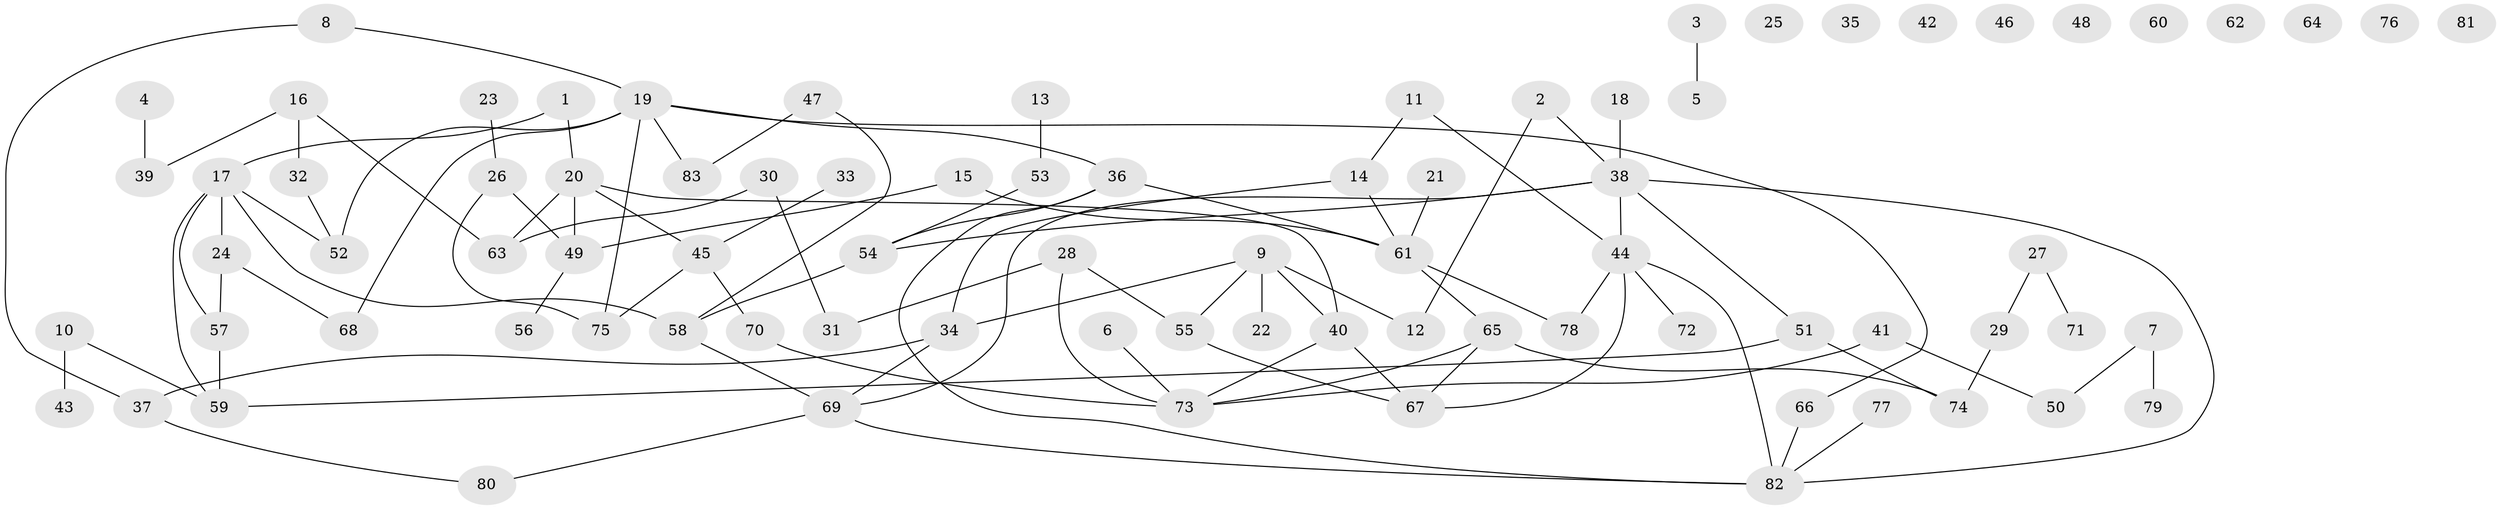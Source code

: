 // Generated by graph-tools (version 1.1) at 2025/00/03/09/25 03:00:45]
// undirected, 83 vertices, 101 edges
graph export_dot {
graph [start="1"]
  node [color=gray90,style=filled];
  1;
  2;
  3;
  4;
  5;
  6;
  7;
  8;
  9;
  10;
  11;
  12;
  13;
  14;
  15;
  16;
  17;
  18;
  19;
  20;
  21;
  22;
  23;
  24;
  25;
  26;
  27;
  28;
  29;
  30;
  31;
  32;
  33;
  34;
  35;
  36;
  37;
  38;
  39;
  40;
  41;
  42;
  43;
  44;
  45;
  46;
  47;
  48;
  49;
  50;
  51;
  52;
  53;
  54;
  55;
  56;
  57;
  58;
  59;
  60;
  61;
  62;
  63;
  64;
  65;
  66;
  67;
  68;
  69;
  70;
  71;
  72;
  73;
  74;
  75;
  76;
  77;
  78;
  79;
  80;
  81;
  82;
  83;
  1 -- 17;
  1 -- 20;
  2 -- 12;
  2 -- 38;
  3 -- 5;
  4 -- 39;
  6 -- 73;
  7 -- 50;
  7 -- 79;
  8 -- 19;
  8 -- 37;
  9 -- 12;
  9 -- 22;
  9 -- 34;
  9 -- 40;
  9 -- 55;
  10 -- 43;
  10 -- 59;
  11 -- 14;
  11 -- 44;
  13 -- 53;
  14 -- 34;
  14 -- 61;
  15 -- 49;
  15 -- 61;
  16 -- 32;
  16 -- 39;
  16 -- 63;
  17 -- 24;
  17 -- 52;
  17 -- 57;
  17 -- 58;
  17 -- 59;
  18 -- 38;
  19 -- 36;
  19 -- 52;
  19 -- 66;
  19 -- 68;
  19 -- 75;
  19 -- 83;
  20 -- 40;
  20 -- 45;
  20 -- 49;
  20 -- 63;
  21 -- 61;
  23 -- 26;
  24 -- 57;
  24 -- 68;
  26 -- 49;
  26 -- 75;
  27 -- 29;
  27 -- 71;
  28 -- 31;
  28 -- 55;
  28 -- 73;
  29 -- 74;
  30 -- 31;
  30 -- 63;
  32 -- 52;
  33 -- 45;
  34 -- 37;
  34 -- 69;
  36 -- 54;
  36 -- 61;
  36 -- 82;
  37 -- 80;
  38 -- 44;
  38 -- 51;
  38 -- 54;
  38 -- 69;
  38 -- 82;
  40 -- 67;
  40 -- 73;
  41 -- 50;
  41 -- 73;
  44 -- 67;
  44 -- 72;
  44 -- 78;
  44 -- 82;
  45 -- 70;
  45 -- 75;
  47 -- 58;
  47 -- 83;
  49 -- 56;
  51 -- 59;
  51 -- 74;
  53 -- 54;
  54 -- 58;
  55 -- 67;
  57 -- 59;
  58 -- 69;
  61 -- 65;
  61 -- 78;
  65 -- 67;
  65 -- 73;
  65 -- 74;
  66 -- 82;
  69 -- 80;
  69 -- 82;
  70 -- 73;
  77 -- 82;
}
